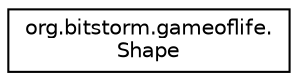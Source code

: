 digraph "Graphical Class Hierarchy"
{
  edge [fontname="Helvetica",fontsize="10",labelfontname="Helvetica",labelfontsize="10"];
  node [fontname="Helvetica",fontsize="10",shape=record];
  rankdir="LR";
  Node1 [label="org.bitstorm.gameoflife.\lShape",height=0.2,width=0.4,color="black", fillcolor="white", style="filled",URL="$classorg_1_1bitstorm_1_1gameoflife_1_1Shape.html"];
}
